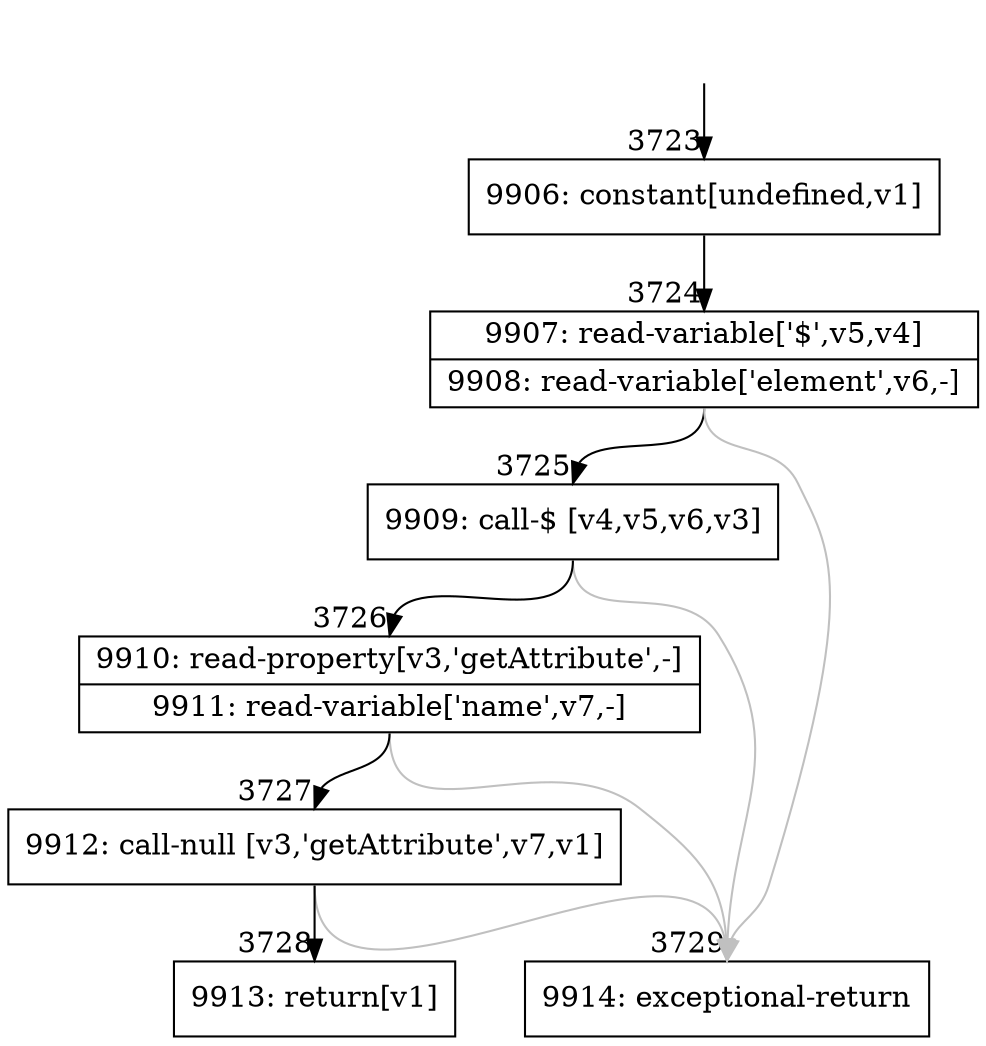 digraph {
rankdir="TD"
BB_entry315[shape=none,label=""];
BB_entry315 -> BB3723 [tailport=s, headport=n, headlabel="    3723"]
BB3723 [shape=record label="{9906: constant[undefined,v1]}" ] 
BB3723 -> BB3724 [tailport=s, headport=n, headlabel="      3724"]
BB3724 [shape=record label="{9907: read-variable['$',v5,v4]|9908: read-variable['element',v6,-]}" ] 
BB3724 -> BB3725 [tailport=s, headport=n, headlabel="      3725"]
BB3724 -> BB3729 [tailport=s, headport=n, color=gray, headlabel="      3729"]
BB3725 [shape=record label="{9909: call-$ [v4,v5,v6,v3]}" ] 
BB3725 -> BB3726 [tailport=s, headport=n, headlabel="      3726"]
BB3725 -> BB3729 [tailport=s, headport=n, color=gray]
BB3726 [shape=record label="{9910: read-property[v3,'getAttribute',-]|9911: read-variable['name',v7,-]}" ] 
BB3726 -> BB3727 [tailport=s, headport=n, headlabel="      3727"]
BB3726 -> BB3729 [tailport=s, headport=n, color=gray]
BB3727 [shape=record label="{9912: call-null [v3,'getAttribute',v7,v1]}" ] 
BB3727 -> BB3728 [tailport=s, headport=n, headlabel="      3728"]
BB3727 -> BB3729 [tailport=s, headport=n, color=gray]
BB3728 [shape=record label="{9913: return[v1]}" ] 
BB3729 [shape=record label="{9914: exceptional-return}" ] 
//#$~ 2750
}
